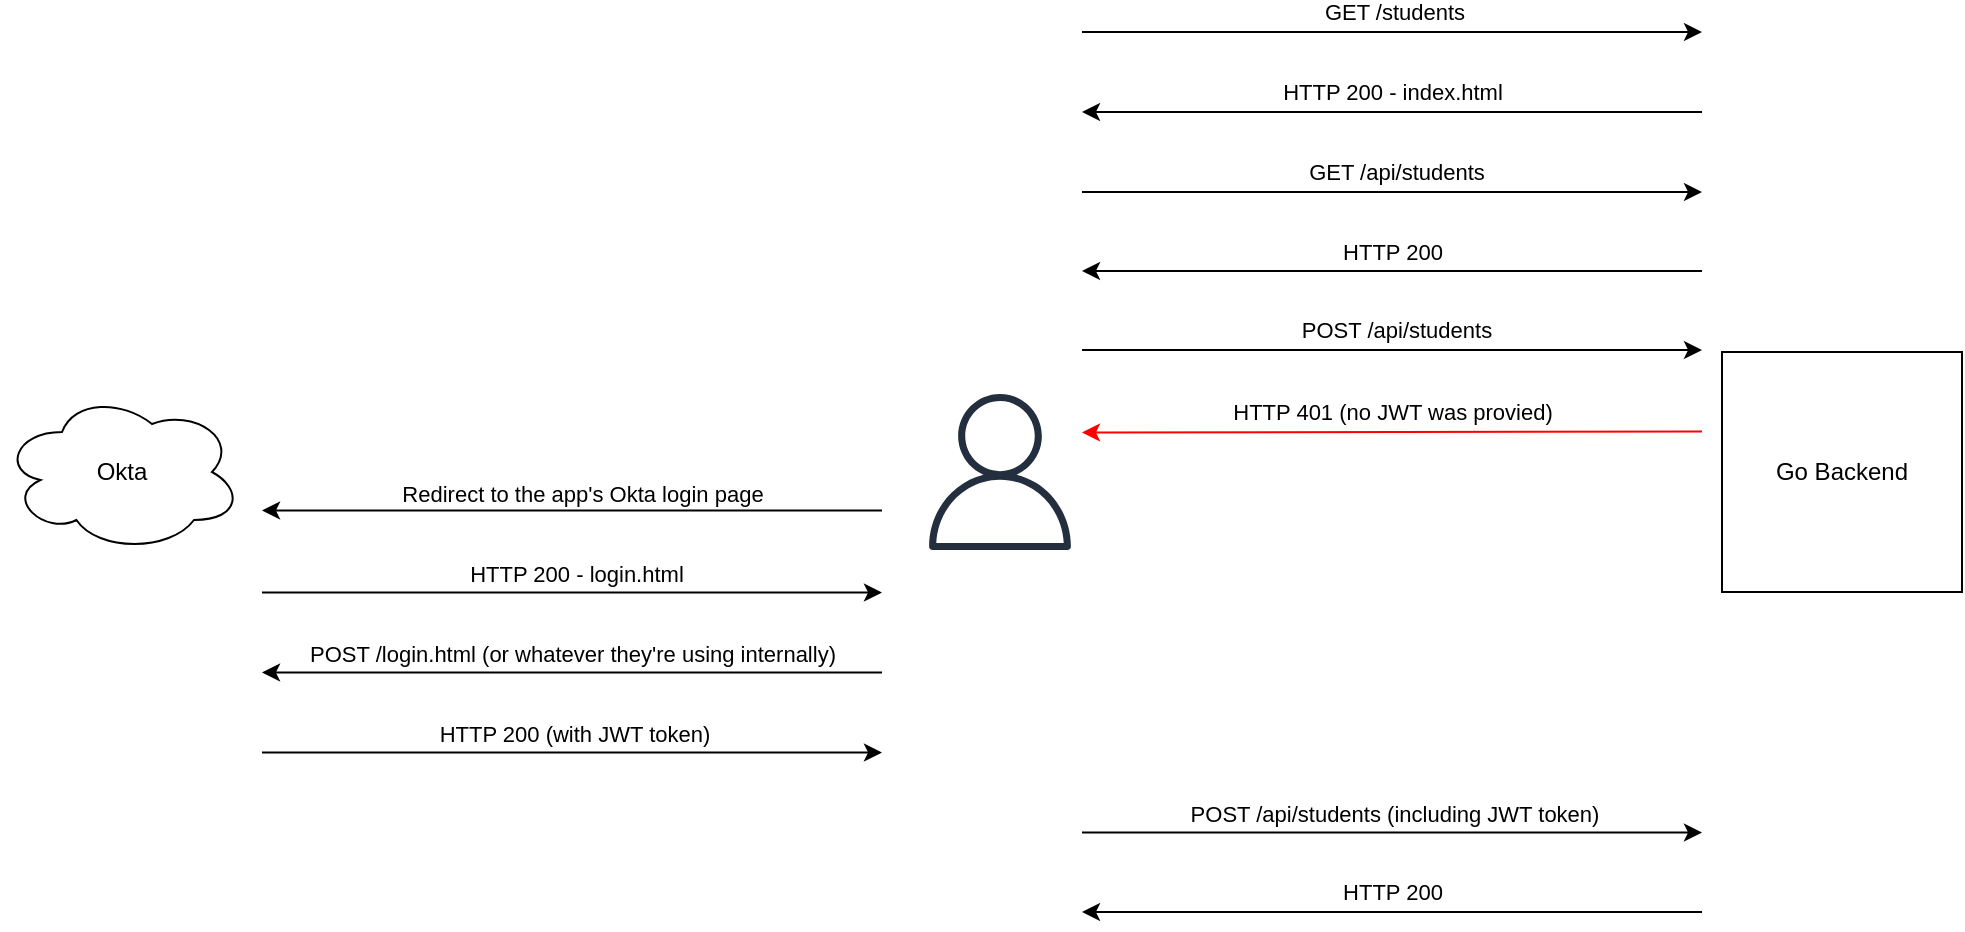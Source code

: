 <mxfile version="14.8.0" type="device"><diagram id="_92qCog0meelVdnwuPXk" name="Page-1"><mxGraphModel dx="2148" dy="841" grid="1" gridSize="10" guides="1" tooltips="1" connect="1" arrows="1" fold="1" page="1" pageScale="1" pageWidth="850" pageHeight="1100" math="0" shadow="0"><root><mxCell id="0"/><mxCell id="1" parent="0"/><mxCell id="HztNqS3mwyS6hxuMr4jM-1" value="" style="outlineConnect=0;fontColor=#232F3E;gradientColor=none;fillColor=#232F3E;strokeColor=none;dashed=0;verticalLabelPosition=bottom;verticalAlign=top;align=center;html=1;fontSize=12;fontStyle=0;aspect=fixed;pointerEvents=1;shape=mxgraph.aws4.user;" vertex="1" parent="1"><mxGeometry x="320" y="261" width="78" height="78" as="geometry"/></mxCell><mxCell id="HztNqS3mwyS6hxuMr4jM-2" value="Go Backend" style="rounded=0;whiteSpace=wrap;html=1;" vertex="1" parent="1"><mxGeometry x="720" y="240" width="120" height="120" as="geometry"/></mxCell><mxCell id="HztNqS3mwyS6hxuMr4jM-9" value="" style="endArrow=classic;html=1;" edge="1" parent="1"><mxGeometry width="50" height="50" relative="1" as="geometry"><mxPoint x="400" y="80" as="sourcePoint"/><mxPoint x="710" y="80" as="targetPoint"/></mxGeometry></mxCell><mxCell id="HztNqS3mwyS6hxuMr4jM-10" value="GET /students" style="edgeLabel;html=1;align=center;verticalAlign=middle;resizable=0;points=[];" vertex="1" connectable="0" parent="HztNqS3mwyS6hxuMr4jM-9"><mxGeometry x="0.005" y="3" relative="1" as="geometry"><mxPoint y="-7" as="offset"/></mxGeometry></mxCell><mxCell id="HztNqS3mwyS6hxuMr4jM-11" value="" style="endArrow=classic;html=1;" edge="1" parent="1"><mxGeometry width="50" height="50" relative="1" as="geometry"><mxPoint x="710" y="120" as="sourcePoint"/><mxPoint x="400" y="120" as="targetPoint"/></mxGeometry></mxCell><mxCell id="HztNqS3mwyS6hxuMr4jM-12" value="HTTP 200 - index.html" style="edgeLabel;html=1;align=center;verticalAlign=middle;resizable=0;points=[];" vertex="1" connectable="0" parent="HztNqS3mwyS6hxuMr4jM-11"><mxGeometry y="-1" relative="1" as="geometry"><mxPoint y="-9" as="offset"/></mxGeometry></mxCell><mxCell id="HztNqS3mwyS6hxuMr4jM-13" value="" style="endArrow=classic;html=1;" edge="1" parent="1"><mxGeometry width="50" height="50" relative="1" as="geometry"><mxPoint x="400" y="160" as="sourcePoint"/><mxPoint x="710" y="160" as="targetPoint"/></mxGeometry></mxCell><mxCell id="HztNqS3mwyS6hxuMr4jM-14" value="GET /api/students" style="edgeLabel;html=1;align=center;verticalAlign=middle;resizable=0;points=[];" vertex="1" connectable="0" parent="HztNqS3mwyS6hxuMr4jM-13"><mxGeometry x="-0.072" y="1" relative="1" as="geometry"><mxPoint x="13" y="-9" as="offset"/></mxGeometry></mxCell><mxCell id="HztNqS3mwyS6hxuMr4jM-15" value="" style="endArrow=classic;html=1;strokeColor=#FF0000;" edge="1" parent="1"><mxGeometry width="50" height="50" relative="1" as="geometry"><mxPoint x="710" y="279.75" as="sourcePoint"/><mxPoint x="400" y="280.25" as="targetPoint"/></mxGeometry></mxCell><mxCell id="HztNqS3mwyS6hxuMr4jM-16" value="HTTP 401 (no JWT was provied)" style="edgeLabel;html=1;align=center;verticalAlign=middle;resizable=0;points=[];" vertex="1" connectable="0" parent="HztNqS3mwyS6hxuMr4jM-15"><mxGeometry y="-1" relative="1" as="geometry"><mxPoint y="-9" as="offset"/></mxGeometry></mxCell><mxCell id="HztNqS3mwyS6hxuMr4jM-17" value="" style="endArrow=classic;html=1;" edge="1" parent="1"><mxGeometry width="50" height="50" relative="1" as="geometry"><mxPoint x="300" y="319.25" as="sourcePoint"/><mxPoint x="-10" y="319.25" as="targetPoint"/></mxGeometry></mxCell><mxCell id="HztNqS3mwyS6hxuMr4jM-19" value="Redirect to the app's Okta login page" style="edgeLabel;html=1;align=center;verticalAlign=middle;resizable=0;points=[];" vertex="1" connectable="0" parent="HztNqS3mwyS6hxuMr4jM-17"><mxGeometry relative="1" as="geometry"><mxPoint x="5" y="-9" as="offset"/></mxGeometry></mxCell><mxCell id="HztNqS3mwyS6hxuMr4jM-20" value="Okta" style="ellipse;shape=cloud;whiteSpace=wrap;html=1;" vertex="1" parent="1"><mxGeometry x="-140" y="260" width="120" height="80" as="geometry"/></mxCell><mxCell id="HztNqS3mwyS6hxuMr4jM-21" value="" style="endArrow=classic;html=1;" edge="1" parent="1"><mxGeometry width="50" height="50" relative="1" as="geometry"><mxPoint x="-10" y="360.25" as="sourcePoint"/><mxPoint x="300" y="360.25" as="targetPoint"/></mxGeometry></mxCell><mxCell id="HztNqS3mwyS6hxuMr4jM-22" value="HTTP 200 - login.html" style="edgeLabel;html=1;align=center;verticalAlign=middle;resizable=0;points=[];" vertex="1" connectable="0" parent="HztNqS3mwyS6hxuMr4jM-21"><mxGeometry x="-0.072" y="1" relative="1" as="geometry"><mxPoint x="13" y="-9" as="offset"/></mxGeometry></mxCell><mxCell id="HztNqS3mwyS6hxuMr4jM-23" value="" style="endArrow=classic;html=1;" edge="1" parent="1"><mxGeometry width="50" height="50" relative="1" as="geometry"><mxPoint x="300" y="400.25" as="sourcePoint"/><mxPoint x="-10" y="400.25" as="targetPoint"/></mxGeometry></mxCell><mxCell id="HztNqS3mwyS6hxuMr4jM-24" value="POST /login.html (or whatever they're using internally)" style="edgeLabel;html=1;align=center;verticalAlign=middle;resizable=0;points=[];" vertex="1" connectable="0" parent="HztNqS3mwyS6hxuMr4jM-23"><mxGeometry y="-1" relative="1" as="geometry"><mxPoint y="-9" as="offset"/></mxGeometry></mxCell><mxCell id="HztNqS3mwyS6hxuMr4jM-25" value="" style="endArrow=classic;html=1;" edge="1" parent="1"><mxGeometry width="50" height="50" relative="1" as="geometry"><mxPoint x="-10" y="440.25" as="sourcePoint"/><mxPoint x="300" y="440.25" as="targetPoint"/></mxGeometry></mxCell><mxCell id="HztNqS3mwyS6hxuMr4jM-26" value="HTTP 200 (with JWT token)" style="edgeLabel;html=1;align=center;verticalAlign=middle;resizable=0;points=[];" vertex="1" connectable="0" parent="HztNqS3mwyS6hxuMr4jM-25"><mxGeometry x="0.005" y="3" relative="1" as="geometry"><mxPoint y="-7" as="offset"/></mxGeometry></mxCell><mxCell id="HztNqS3mwyS6hxuMr4jM-27" value="" style="endArrow=classic;html=1;" edge="1" parent="1"><mxGeometry width="50" height="50" relative="1" as="geometry"><mxPoint x="400" y="480.25" as="sourcePoint"/><mxPoint x="710" y="480.25" as="targetPoint"/></mxGeometry></mxCell><mxCell id="HztNqS3mwyS6hxuMr4jM-28" value="POST /api/students (including JWT token)" style="edgeLabel;html=1;align=center;verticalAlign=middle;resizable=0;points=[];" vertex="1" connectable="0" parent="HztNqS3mwyS6hxuMr4jM-27"><mxGeometry x="0.005" y="3" relative="1" as="geometry"><mxPoint y="-7" as="offset"/></mxGeometry></mxCell><mxCell id="HztNqS3mwyS6hxuMr4jM-29" value="" style="endArrow=classic;html=1;" edge="1" parent="1"><mxGeometry width="50" height="50" relative="1" as="geometry"><mxPoint x="710" y="199.5" as="sourcePoint"/><mxPoint x="400" y="199.5" as="targetPoint"/></mxGeometry></mxCell><mxCell id="HztNqS3mwyS6hxuMr4jM-30" value="HTTP 200" style="edgeLabel;html=1;align=center;verticalAlign=middle;resizable=0;points=[];" vertex="1" connectable="0" parent="HztNqS3mwyS6hxuMr4jM-29"><mxGeometry y="-1" relative="1" as="geometry"><mxPoint y="-9" as="offset"/></mxGeometry></mxCell><mxCell id="HztNqS3mwyS6hxuMr4jM-31" value="" style="endArrow=classic;html=1;" edge="1" parent="1"><mxGeometry width="50" height="50" relative="1" as="geometry"><mxPoint x="400" y="239" as="sourcePoint"/><mxPoint x="710" y="239" as="targetPoint"/></mxGeometry></mxCell><mxCell id="HztNqS3mwyS6hxuMr4jM-32" value="POST /api/students" style="edgeLabel;html=1;align=center;verticalAlign=middle;resizable=0;points=[];" vertex="1" connectable="0" parent="HztNqS3mwyS6hxuMr4jM-31"><mxGeometry x="-0.072" y="1" relative="1" as="geometry"><mxPoint x="13" y="-9" as="offset"/></mxGeometry></mxCell><mxCell id="HztNqS3mwyS6hxuMr4jM-33" value="" style="endArrow=classic;html=1;" edge="1" parent="1"><mxGeometry width="50" height="50" relative="1" as="geometry"><mxPoint x="710" y="520" as="sourcePoint"/><mxPoint x="400" y="520" as="targetPoint"/></mxGeometry></mxCell><mxCell id="HztNqS3mwyS6hxuMr4jM-34" value="HTTP 200" style="edgeLabel;html=1;align=center;verticalAlign=middle;resizable=0;points=[];" vertex="1" connectable="0" parent="HztNqS3mwyS6hxuMr4jM-33"><mxGeometry y="-1" relative="1" as="geometry"><mxPoint y="-9" as="offset"/></mxGeometry></mxCell></root></mxGraphModel></diagram></mxfile>